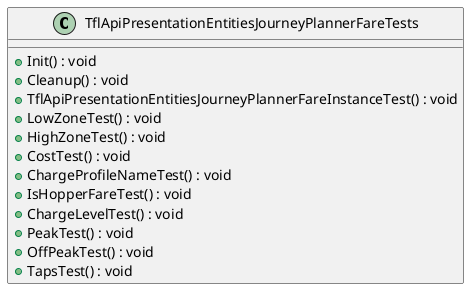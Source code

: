 @startuml
class TflApiPresentationEntitiesJourneyPlannerFareTests {
    + Init() : void
    + Cleanup() : void
    + TflApiPresentationEntitiesJourneyPlannerFareInstanceTest() : void
    + LowZoneTest() : void
    + HighZoneTest() : void
    + CostTest() : void
    + ChargeProfileNameTest() : void
    + IsHopperFareTest() : void
    + ChargeLevelTest() : void
    + PeakTest() : void
    + OffPeakTest() : void
    + TapsTest() : void
}
@enduml
